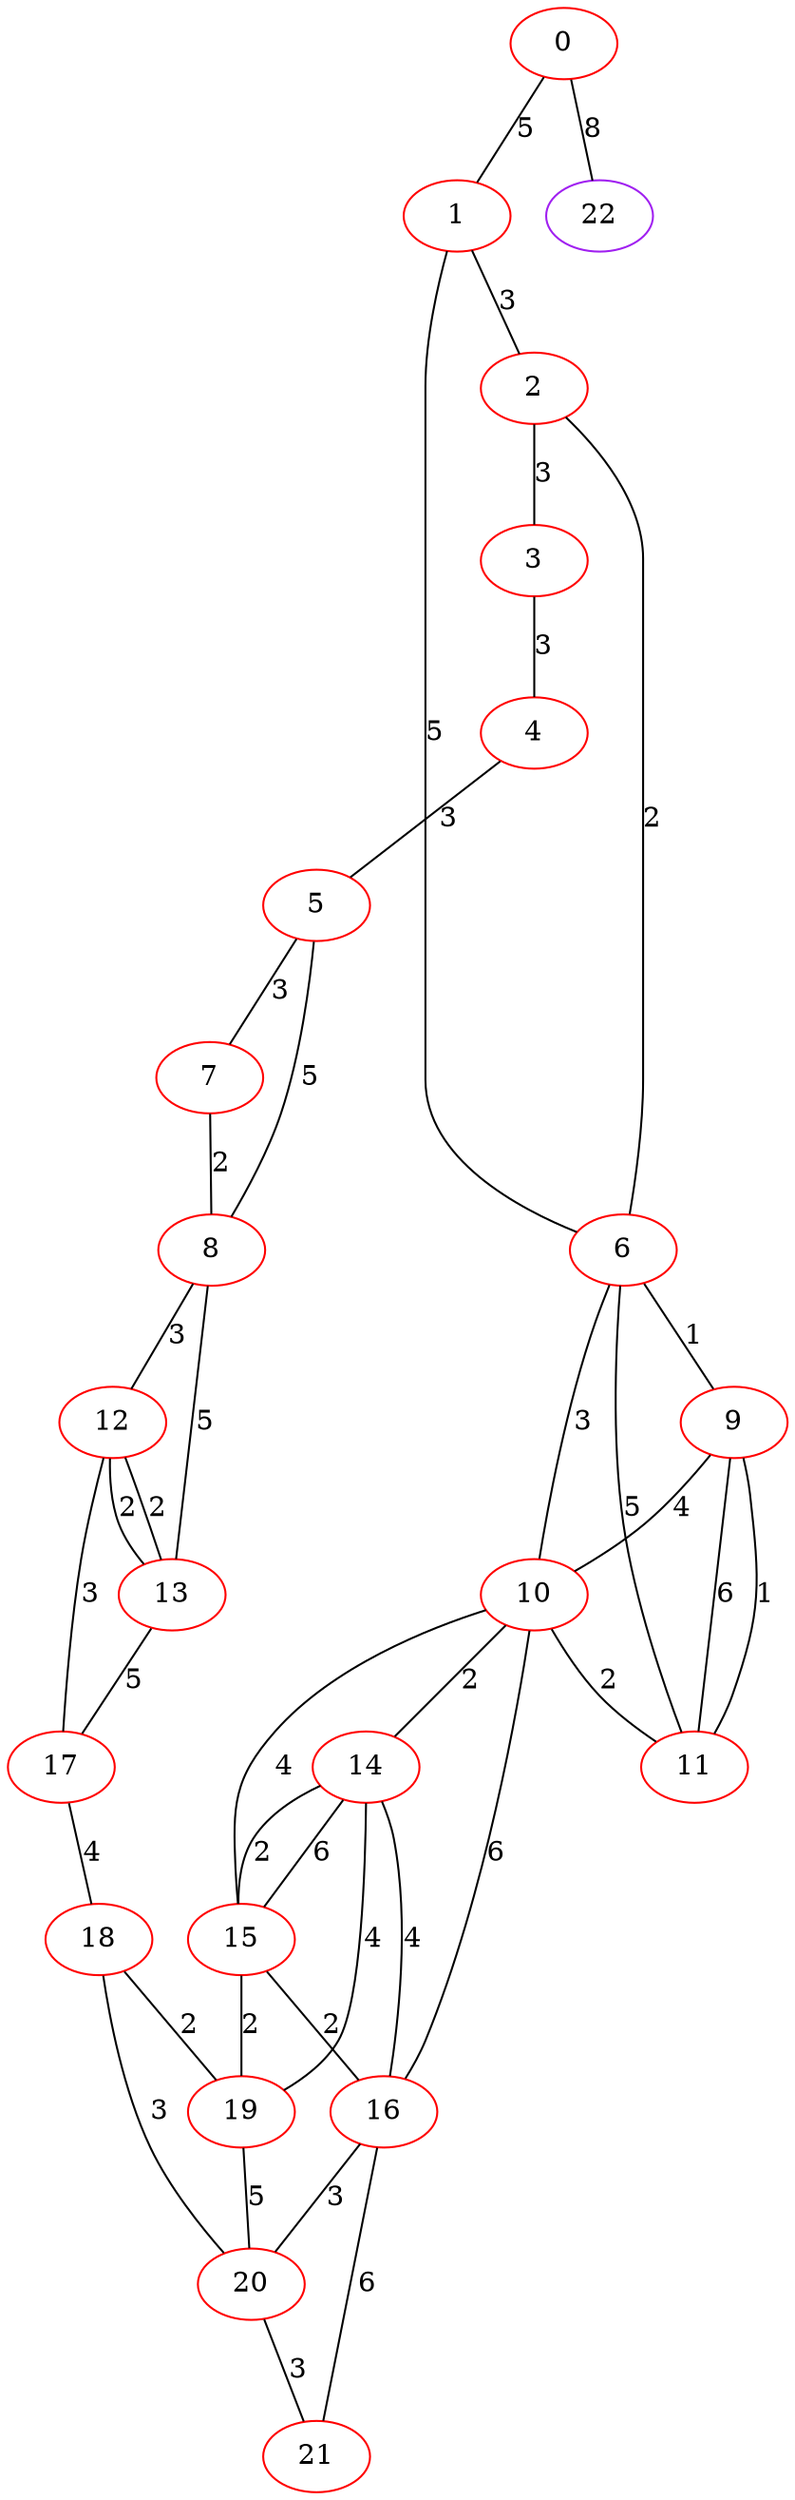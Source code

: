 graph "" {
0 [color=red, weight=1];
1 [color=red, weight=1];
2 [color=red, weight=1];
3 [color=red, weight=1];
4 [color=red, weight=1];
5 [color=red, weight=1];
6 [color=red, weight=1];
7 [color=red, weight=1];
8 [color=red, weight=1];
9 [color=red, weight=1];
10 [color=red, weight=1];
11 [color=red, weight=1];
12 [color=red, weight=1];
13 [color=red, weight=1];
14 [color=red, weight=1];
15 [color=red, weight=1];
16 [color=red, weight=1];
17 [color=red, weight=1];
18 [color=red, weight=1];
19 [color=red, weight=1];
20 [color=red, weight=1];
21 [color=red, weight=1];
22 [color=purple, weight=4];
0 -- 1  [key=0, label=5];
0 -- 22  [key=0, label=8];
1 -- 2  [key=0, label=3];
1 -- 6  [key=0, label=5];
2 -- 3  [key=0, label=3];
2 -- 6  [key=0, label=2];
3 -- 4  [key=0, label=3];
4 -- 5  [key=0, label=3];
5 -- 8  [key=0, label=5];
5 -- 7  [key=0, label=3];
6 -- 9  [key=0, label=1];
6 -- 10  [key=0, label=3];
6 -- 11  [key=0, label=5];
7 -- 8  [key=0, label=2];
8 -- 13  [key=0, label=5];
8 -- 12  [key=0, label=3];
9 -- 10  [key=0, label=4];
9 -- 11  [key=0, label=6];
9 -- 11  [key=1, label=1];
10 -- 11  [key=0, label=2];
10 -- 14  [key=0, label=2];
10 -- 15  [key=0, label=4];
10 -- 16  [key=0, label=6];
12 -- 17  [key=0, label=3];
12 -- 13  [key=0, label=2];
12 -- 13  [key=1, label=2];
13 -- 17  [key=0, label=5];
14 -- 16  [key=0, label=4];
14 -- 19  [key=0, label=4];
14 -- 15  [key=0, label=2];
14 -- 15  [key=1, label=6];
15 -- 16  [key=0, label=2];
15 -- 19  [key=0, label=2];
16 -- 20  [key=0, label=3];
16 -- 21  [key=0, label=6];
17 -- 18  [key=0, label=4];
18 -- 19  [key=0, label=2];
18 -- 20  [key=0, label=3];
19 -- 20  [key=0, label=5];
20 -- 21  [key=0, label=3];
}
